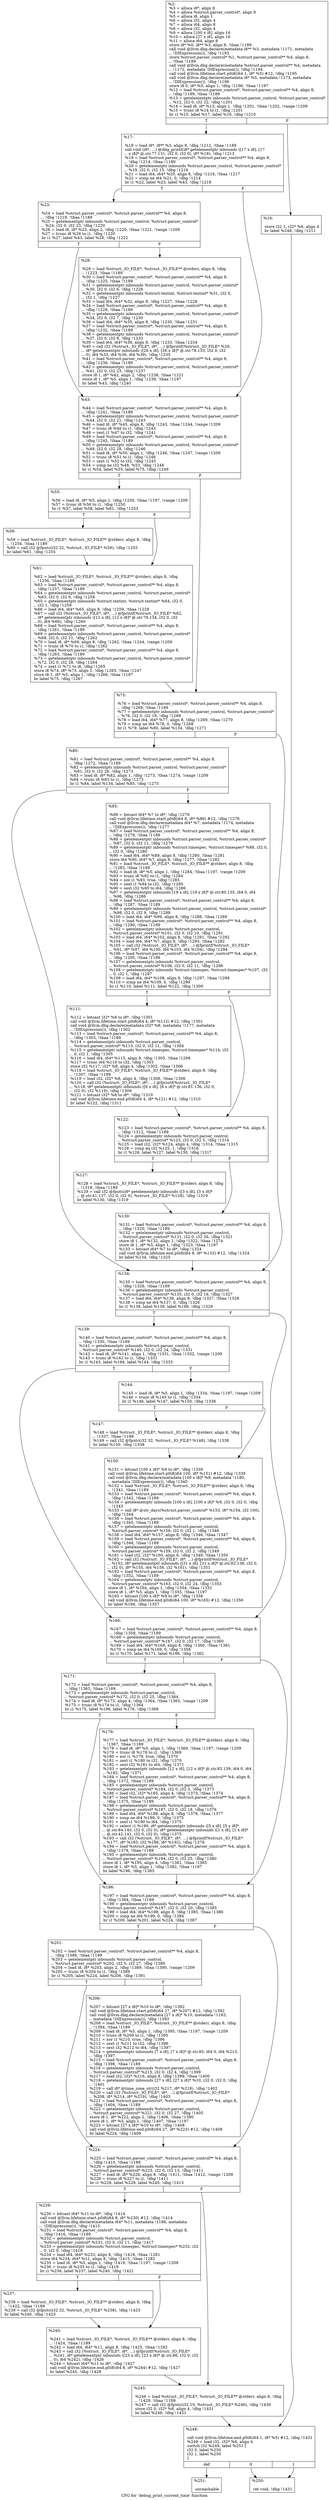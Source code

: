 digraph "CFG for 'debug_print_current_time' function" {
	label="CFG for 'debug_print_current_time' function";

	Node0x1ca1250 [shape=record,label="{%2:\l  %3 = alloca i8*, align 8\l  %4 = alloca %struct.parser_control*, align 8\l  %5 = alloca i8, align 1\l  %6 = alloca i32, align 4\l  %7 = alloca i64, align 8\l  %8 = alloca i32, align 4\l  %9 = alloca [100 x i8], align 16\l  %10 = alloca [27 x i8], align 16\l  %11 = alloca i64, align 8\l  store i8* %0, i8** %3, align 8, !tbaa !1189\l  call void @llvm.dbg.declare(metadata i8** %3, metadata !1171, metadata\l... !DIExpression()), !dbg !1193\l  store %struct.parser_control* %1, %struct.parser_control** %4, align 8,\l... !tbaa !1189\l  call void @llvm.dbg.declare(metadata %struct.parser_control** %4, metadata\l... !1172, metadata !DIExpression()), !dbg !1194\l  call void @llvm.lifetime.start.p0i8(i64 1, i8* %5) #12, !dbg !1195\l  call void @llvm.dbg.declare(metadata i8* %5, metadata !1173, metadata\l... !DIExpression()), !dbg !1196\l  store i8 0, i8* %5, align 1, !dbg !1196, !tbaa !1197\l  %12 = load %struct.parser_control*, %struct.parser_control** %4, align 8,\l... !dbg !1199, !tbaa !1189\l  %13 = getelementptr inbounds %struct.parser_control, %struct.parser_control*\l... %12, i32 0, i32 22, !dbg !1201\l  %14 = load i8, i8* %13, align 1, !dbg !1201, !tbaa !1202, !range !1209\l  %15 = trunc i8 %14 to i1, !dbg !1201\l  br i1 %15, label %17, label %16, !dbg !1210\l|{<s0>T|<s1>F}}"];
	Node0x1ca1250:s0 -> Node0x1ab9b60;
	Node0x1ca1250:s1 -> Node0x1ab9b10;
	Node0x1ab9b10 [shape=record,label="{%16:\l\l  store i32 1, i32* %6, align 4\l  br label %248, !dbg !1211\l}"];
	Node0x1ab9b10 -> Node0x1aba4c0;
	Node0x1ab9b60 [shape=record,label="{%17:\l\l  %18 = load i8*, i8** %3, align 8, !dbg !1212, !tbaa !1189\l  call void (i8*, ...) @dbg_printf(i8* getelementptr inbounds ([17 x i8], [17\l... x i8]* @.str.77.131, i32 0, i32 0), i8* %18), !dbg !1213\l  %19 = load %struct.parser_control*, %struct.parser_control** %4, align 8,\l... !dbg !1214, !tbaa !1189\l  %20 = getelementptr inbounds %struct.parser_control, %struct.parser_control*\l... %19, i32 0, i32 15, !dbg !1216\l  %21 = load i64, i64* %20, align 8, !dbg !1216, !tbaa !1217\l  %22 = icmp ne i64 %21, 0, !dbg !1214\l  br i1 %22, label %23, label %43, !dbg !1218\l|{<s0>T|<s1>F}}"];
	Node0x1ab9b60:s0 -> Node0x1ab9bb0;
	Node0x1ab9b60:s1 -> Node0x1ab9c50;
	Node0x1ab9bb0 [shape=record,label="{%23:\l\l  %24 = load %struct.parser_control*, %struct.parser_control** %4, align 8,\l... !dbg !1219, !tbaa !1189\l  %25 = getelementptr inbounds %struct.parser_control, %struct.parser_control*\l... %24, i32 0, i32 23, !dbg !1220\l  %26 = load i8, i8* %25, align 2, !dbg !1220, !tbaa !1221, !range !1209\l  %27 = trunc i8 %26 to i1, !dbg !1220\l  br i1 %27, label %43, label %28, !dbg !1222\l|{<s0>T|<s1>F}}"];
	Node0x1ab9bb0:s0 -> Node0x1ab9c50;
	Node0x1ab9bb0:s1 -> Node0x1ab9c00;
	Node0x1ab9c00 [shape=record,label="{%28:\l\l  %29 = load %struct._IO_FILE*, %struct._IO_FILE** @stderr, align 8, !dbg\l... !1223, !tbaa !1189\l  %30 = load %struct.parser_control*, %struct.parser_control** %4, align 8,\l... !dbg !1225, !tbaa !1189\l  %31 = getelementptr inbounds %struct.parser_control, %struct.parser_control*\l... %30, i32 0, i32 6, !dbg !1226\l  %32 = getelementptr inbounds %struct.textint, %struct.textint* %31, i32 0,\l... i32 1, !dbg !1227\l  %33 = load i64, i64* %32, align 8, !dbg !1227, !tbaa !1228\l  %34 = load %struct.parser_control*, %struct.parser_control** %4, align 8,\l... !dbg !1229, !tbaa !1189\l  %35 = getelementptr inbounds %struct.parser_control, %struct.parser_control*\l... %34, i32 0, i32 7, !dbg !1230\l  %36 = load i64, i64* %35, align 8, !dbg !1230, !tbaa !1231\l  %37 = load %struct.parser_control*, %struct.parser_control** %4, align 8,\l... !dbg !1232, !tbaa !1189\l  %38 = getelementptr inbounds %struct.parser_control, %struct.parser_control*\l... %37, i32 0, i32 8, !dbg !1233\l  %39 = load i64, i64* %38, align 8, !dbg !1233, !tbaa !1234\l  %40 = call i32 (%struct._IO_FILE*, i8*, ...) @fprintf(%struct._IO_FILE* %29,\l... i8* getelementptr inbounds ([26 x i8], [26 x i8]* @.str.78.133, i32 0, i32\l... 0), i64 %33, i64 %36, i64 %39), !dbg !1235\l  %41 = load %struct.parser_control*, %struct.parser_control** %4, align 8,\l... !dbg !1236, !tbaa !1189\l  %42 = getelementptr inbounds %struct.parser_control, %struct.parser_control*\l... %41, i32 0, i32 23, !dbg !1237\l  store i8 1, i8* %42, align 2, !dbg !1238, !tbaa !1221\l  store i8 1, i8* %5, align 1, !dbg !1239, !tbaa !1197\l  br label %43, !dbg !1240\l}"];
	Node0x1ab9c00 -> Node0x1ab9c50;
	Node0x1ab9c50 [shape=record,label="{%43:\l\l  %44 = load %struct.parser_control*, %struct.parser_control** %4, align 8,\l... !dbg !1241, !tbaa !1189\l  %45 = getelementptr inbounds %struct.parser_control, %struct.parser_control*\l... %44, i32 0, i32 21, !dbg !1243\l  %46 = load i8, i8* %45, align 8, !dbg !1243, !tbaa !1244, !range !1209\l  %47 = trunc i8 %46 to i1, !dbg !1243\l  %48 = zext i1 %47 to i32, !dbg !1241\l  %49 = load %struct.parser_control*, %struct.parser_control** %4, align 8,\l... !dbg !1245, !tbaa !1189\l  %50 = getelementptr inbounds %struct.parser_control, %struct.parser_control*\l... %49, i32 0, i32 28, !dbg !1246\l  %51 = load i8, i8* %50, align 1, !dbg !1246, !tbaa !1247, !range !1209\l  %52 = trunc i8 %51 to i1, !dbg !1246\l  %53 = zext i1 %52 to i32, !dbg !1245\l  %54 = icmp ne i32 %48, %53, !dbg !1248\l  br i1 %54, label %55, label %75, !dbg !1249\l|{<s0>T|<s1>F}}"];
	Node0x1ab9c50:s0 -> Node0x1ab9ca0;
	Node0x1ab9c50:s1 -> Node0x1ab9d90;
	Node0x1ab9ca0 [shape=record,label="{%55:\l\l  %56 = load i8, i8* %5, align 1, !dbg !1250, !tbaa !1197, !range !1209\l  %57 = trunc i8 %56 to i1, !dbg !1250\l  br i1 %57, label %58, label %61, !dbg !1253\l|{<s0>T|<s1>F}}"];
	Node0x1ab9ca0:s0 -> Node0x1ab9cf0;
	Node0x1ab9ca0:s1 -> Node0x1ab9d40;
	Node0x1ab9cf0 [shape=record,label="{%58:\l\l  %59 = load %struct._IO_FILE*, %struct._IO_FILE** @stderr, align 8, !dbg\l... !1254, !tbaa !1189\l  %60 = call i32 @fputc(i32 32, %struct._IO_FILE* %59), !dbg !1255\l  br label %61, !dbg !1255\l}"];
	Node0x1ab9cf0 -> Node0x1ab9d40;
	Node0x1ab9d40 [shape=record,label="{%61:\l\l  %62 = load %struct._IO_FILE*, %struct._IO_FILE** @stderr, align 8, !dbg\l... !1256, !tbaa !1189\l  %63 = load %struct.parser_control*, %struct.parser_control** %4, align 8,\l... !dbg !1257, !tbaa !1189\l  %64 = getelementptr inbounds %struct.parser_control, %struct.parser_control*\l... %63, i32 0, i32 6, !dbg !1258\l  %65 = getelementptr inbounds %struct.textint, %struct.textint* %64, i32 0,\l... i32 1, !dbg !1259\l  %66 = load i64, i64* %65, align 8, !dbg !1259, !tbaa !1228\l  %67 = call i32 (%struct._IO_FILE*, i8*, ...) @fprintf(%struct._IO_FILE* %62,\l... i8* getelementptr inbounds ([12 x i8], [12 x i8]* @.str.79.134, i32 0, i32\l... 0), i64 %66), !dbg !1260\l  %68 = load %struct.parser_control*, %struct.parser_control** %4, align 8,\l... !dbg !1261, !tbaa !1189\l  %69 = getelementptr inbounds %struct.parser_control, %struct.parser_control*\l... %68, i32 0, i32 21, !dbg !1262\l  %70 = load i8, i8* %69, align 8, !dbg !1262, !tbaa !1244, !range !1209\l  %71 = trunc i8 %70 to i1, !dbg !1262\l  %72 = load %struct.parser_control*, %struct.parser_control** %4, align 8,\l... !dbg !1263, !tbaa !1189\l  %73 = getelementptr inbounds %struct.parser_control, %struct.parser_control*\l... %72, i32 0, i32 28, !dbg !1264\l  %74 = zext i1 %71 to i8, !dbg !1265\l  store i8 %74, i8* %73, align 1, !dbg !1265, !tbaa !1247\l  store i8 1, i8* %5, align 1, !dbg !1266, !tbaa !1197\l  br label %75, !dbg !1267\l}"];
	Node0x1ab9d40 -> Node0x1ab9d90;
	Node0x1ab9d90 [shape=record,label="{%75:\l\l  %76 = load %struct.parser_control*, %struct.parser_control** %4, align 8,\l... !dbg !1268, !tbaa !1189\l  %77 = getelementptr inbounds %struct.parser_control, %struct.parser_control*\l... %76, i32 0, i32 19, !dbg !1269\l  %78 = load i64, i64* %77, align 8, !dbg !1269, !tbaa !1270\l  %79 = icmp ne i64 %78, 0, !dbg !1268\l  br i1 %79, label %80, label %134, !dbg !1271\l|{<s0>T|<s1>F}}"];
	Node0x1ab9d90:s0 -> Node0x1ab9de0;
	Node0x1ab9d90:s1 -> Node0x1ab9fc0;
	Node0x1ab9de0 [shape=record,label="{%80:\l\l  %81 = load %struct.parser_control*, %struct.parser_control** %4, align 8,\l... !dbg !1272, !tbaa !1189\l  %82 = getelementptr inbounds %struct.parser_control, %struct.parser_control*\l... %81, i32 0, i32 26, !dbg !1273\l  %83 = load i8, i8* %82, align 1, !dbg !1273, !tbaa !1274, !range !1209\l  %84 = trunc i8 %83 to i1, !dbg !1273\l  br i1 %84, label %134, label %85, !dbg !1275\l|{<s0>T|<s1>F}}"];
	Node0x1ab9de0:s0 -> Node0x1ab9fc0;
	Node0x1ab9de0:s1 -> Node0x1ab9e30;
	Node0x1ab9e30 [shape=record,label="{%85:\l\l  %86 = bitcast i64* %7 to i8*, !dbg !1276\l  call void @llvm.lifetime.start.p0i8(i64 8, i8* %86) #12, !dbg !1276\l  call void @llvm.dbg.declare(metadata i64* %7, metadata !1174, metadata\l... !DIExpression()), !dbg !1277\l  %87 = load %struct.parser_control*, %struct.parser_control** %4, align 8,\l... !dbg !1278, !tbaa !1189\l  %88 = getelementptr inbounds %struct.parser_control, %struct.parser_control*\l... %87, i32 0, i32 11, !dbg !1279\l  %89 = getelementptr inbounds %struct.timespec, %struct.timespec* %88, i32 0,\l... i32 0, !dbg !1280\l  %90 = load i64, i64* %89, align 8, !dbg !1280, !tbaa !1281\l  store i64 %90, i64* %7, align 8, !dbg !1277, !tbaa !1282\l  %91 = load %struct._IO_FILE*, %struct._IO_FILE** @stderr, align 8, !dbg\l... !1283, !tbaa !1189\l  %92 = load i8, i8* %5, align 1, !dbg !1284, !tbaa !1197, !range !1209\l  %93 = trunc i8 %92 to i1, !dbg !1284\l  %94 = xor i1 %93, true, !dbg !1285\l  %95 = zext i1 %94 to i32, !dbg !1285\l  %96 = sext i32 %95 to i64, !dbg !1286\l  %97 = getelementptr inbounds [19 x i8], [19 x i8]* @.str.80.135, i64 0, i64\l... %96, !dbg !1286\l  %98 = load %struct.parser_control*, %struct.parser_control** %4, align 8,\l... !dbg !1287, !tbaa !1189\l  %99 = getelementptr inbounds %struct.parser_control, %struct.parser_control*\l... %98, i32 0, i32 9, !dbg !1288\l  %100 = load i64, i64* %99, align 8, !dbg !1288, !tbaa !1289\l  %101 = load %struct.parser_control*, %struct.parser_control** %4, align 8,\l... !dbg !1290, !tbaa !1189\l  %102 = getelementptr inbounds %struct.parser_control,\l... %struct.parser_control* %101, i32 0, i32 10, !dbg !1291\l  %103 = load i64, i64* %102, align 8, !dbg !1291, !tbaa !1292\l  %104 = load i64, i64* %7, align 8, !dbg !1293, !tbaa !1282\l  %105 = call i32 (%struct._IO_FILE*, i8*, ...) @fprintf(%struct._IO_FILE*\l... %91, i8* %97, i64 %100, i64 %103, i64 %104), !dbg !1294\l  %106 = load %struct.parser_control*, %struct.parser_control** %4, align 8,\l... !dbg !1295, !tbaa !1189\l  %107 = getelementptr inbounds %struct.parser_control,\l... %struct.parser_control* %106, i32 0, i32 11, !dbg !1296\l  %108 = getelementptr inbounds %struct.timespec, %struct.timespec* %107, i32\l... 0, i32 1, !dbg !1297\l  %109 = load i64, i64* %108, align 8, !dbg !1297, !tbaa !1298\l  %110 = icmp ne i64 %109, 0, !dbg !1299\l  br i1 %110, label %111, label %122, !dbg !1300\l|{<s0>T|<s1>F}}"];
	Node0x1ab9e30:s0 -> Node0x1ab9e80;
	Node0x1ab9e30:s1 -> Node0x1ab9ed0;
	Node0x1ab9e80 [shape=record,label="{%111:\l\l  %112 = bitcast i32* %8 to i8*, !dbg !1301\l  call void @llvm.lifetime.start.p0i8(i64 4, i8* %112) #12, !dbg !1301\l  call void @llvm.dbg.declare(metadata i32* %8, metadata !1177, metadata\l... !DIExpression()), !dbg !1302\l  %113 = load %struct.parser_control*, %struct.parser_control** %4, align 8,\l... !dbg !1303, !tbaa !1189\l  %114 = getelementptr inbounds %struct.parser_control,\l... %struct.parser_control* %113, i32 0, i32 11, !dbg !1304\l  %115 = getelementptr inbounds %struct.timespec, %struct.timespec* %114, i32\l... 0, i32 1, !dbg !1305\l  %116 = load i64, i64* %115, align 8, !dbg !1305, !tbaa !1298\l  %117 = trunc i64 %116 to i32, !dbg !1303\l  store i32 %117, i32* %8, align 4, !dbg !1302, !tbaa !1306\l  %118 = load %struct._IO_FILE*, %struct._IO_FILE** @stderr, align 8, !dbg\l... !1307, !tbaa !1189\l  %119 = load i32, i32* %8, align 4, !dbg !1308, !tbaa !1306\l  %120 = call i32 (%struct._IO_FILE*, i8*, ...) @fprintf(%struct._IO_FILE*\l... %118, i8* getelementptr inbounds ([6 x i8], [6 x i8]* @.str.81.136, i32 0,\l... i32 0), i32 %119), !dbg !1309\l  %121 = bitcast i32* %8 to i8*, !dbg !1310\l  call void @llvm.lifetime.end.p0i8(i64 4, i8* %121) #12, !dbg !1310\l  br label %122, !dbg !1311\l}"];
	Node0x1ab9e80 -> Node0x1ab9ed0;
	Node0x1ab9ed0 [shape=record,label="{%122:\l\l  %123 = load %struct.parser_control*, %struct.parser_control** %4, align 8,\l... !dbg !1312, !tbaa !1189\l  %124 = getelementptr inbounds %struct.parser_control,\l... %struct.parser_control* %123, i32 0, i32 5, !dbg !1314\l  %125 = load i32, i32* %124, align 4, !dbg !1314, !tbaa !1315\l  %126 = icmp eq i32 %125, 1, !dbg !1316\l  br i1 %126, label %127, label %130, !dbg !1317\l|{<s0>T|<s1>F}}"];
	Node0x1ab9ed0:s0 -> Node0x1ab9f20;
	Node0x1ab9ed0:s1 -> Node0x1ab9f70;
	Node0x1ab9f20 [shape=record,label="{%127:\l\l  %128 = load %struct._IO_FILE*, %struct._IO_FILE** @stderr, align 8, !dbg\l... !1318, !tbaa !1189\l  %129 = call i32 @fputs(i8* getelementptr inbounds ([3 x i8], [3 x i8]*\l... @.str.41.137, i32 0, i32 0), %struct._IO_FILE* %128), !dbg !1319\l  br label %130, !dbg !1319\l}"];
	Node0x1ab9f20 -> Node0x1ab9f70;
	Node0x1ab9f70 [shape=record,label="{%130:\l\l  %131 = load %struct.parser_control*, %struct.parser_control** %4, align 8,\l... !dbg !1320, !tbaa !1189\l  %132 = getelementptr inbounds %struct.parser_control,\l... %struct.parser_control* %131, i32 0, i32 26, !dbg !1321\l  store i8 1, i8* %132, align 1, !dbg !1322, !tbaa !1274\l  store i8 1, i8* %5, align 1, !dbg !1323, !tbaa !1197\l  %133 = bitcast i64* %7 to i8*, !dbg !1324\l  call void @llvm.lifetime.end.p0i8(i64 8, i8* %133) #12, !dbg !1324\l  br label %134, !dbg !1325\l}"];
	Node0x1ab9f70 -> Node0x1ab9fc0;
	Node0x1ab9fc0 [shape=record,label="{%134:\l\l  %135 = load %struct.parser_control*, %struct.parser_control** %4, align 8,\l... !dbg !1326, !tbaa !1189\l  %136 = getelementptr inbounds %struct.parser_control,\l... %struct.parser_control* %135, i32 0, i32 16, !dbg !1327\l  %137 = load i64, i64* %136, align 8, !dbg !1327, !tbaa !1328\l  %138 = icmp ne i64 %137, 0, !dbg !1326\l  br i1 %138, label %139, label %166, !dbg !1329\l|{<s0>T|<s1>F}}"];
	Node0x1ab9fc0:s0 -> Node0x1aba010;
	Node0x1ab9fc0:s1 -> Node0x1aba150;
	Node0x1aba010 [shape=record,label="{%139:\l\l  %140 = load %struct.parser_control*, %struct.parser_control** %4, align 8,\l... !dbg !1330, !tbaa !1189\l  %141 = getelementptr inbounds %struct.parser_control,\l... %struct.parser_control* %140, i32 0, i32 24, !dbg !1331\l  %142 = load i8, i8* %141, align 1, !dbg !1331, !tbaa !1332, !range !1209\l  %143 = trunc i8 %142 to i1, !dbg !1331\l  br i1 %143, label %166, label %144, !dbg !1333\l|{<s0>T|<s1>F}}"];
	Node0x1aba010:s0 -> Node0x1aba150;
	Node0x1aba010:s1 -> Node0x1aba060;
	Node0x1aba060 [shape=record,label="{%144:\l\l  %145 = load i8, i8* %5, align 1, !dbg !1334, !tbaa !1197, !range !1209\l  %146 = trunc i8 %145 to i1, !dbg !1334\l  br i1 %146, label %147, label %150, !dbg !1336\l|{<s0>T|<s1>F}}"];
	Node0x1aba060:s0 -> Node0x1aba0b0;
	Node0x1aba060:s1 -> Node0x1aba100;
	Node0x1aba0b0 [shape=record,label="{%147:\l\l  %148 = load %struct._IO_FILE*, %struct._IO_FILE** @stderr, align 8, !dbg\l... !1337, !tbaa !1189\l  %149 = call i32 @fputc(i32 32, %struct._IO_FILE* %148), !dbg !1338\l  br label %150, !dbg !1338\l}"];
	Node0x1aba0b0 -> Node0x1aba100;
	Node0x1aba100 [shape=record,label="{%150:\l\l  %151 = bitcast [100 x i8]* %9 to i8*, !dbg !1339\l  call void @llvm.lifetime.start.p0i8(i64 100, i8* %151) #12, !dbg !1339\l  call void @llvm.dbg.declare(metadata [100 x i8]* %9, metadata !1180,\l... metadata !DIExpression()), !dbg !1340\l  %152 = load %struct._IO_FILE*, %struct._IO_FILE** @stderr, align 8, !dbg\l... !1341, !tbaa !1189\l  %153 = load %struct.parser_control*, %struct.parser_control** %4, align 8,\l... !dbg !1342, !tbaa !1189\l  %154 = getelementptr inbounds [100 x i8], [100 x i8]* %9, i32 0, i32 0, !dbg\l... !1343\l  %155 = call i8* @str_days(%struct.parser_control* %153, i8* %154, i32 100),\l... !dbg !1344\l  %156 = load %struct.parser_control*, %struct.parser_control** %4, align 8,\l... !dbg !1345, !tbaa !1189\l  %157 = getelementptr inbounds %struct.parser_control,\l... %struct.parser_control* %156, i32 0, i32 1, !dbg !1346\l  %158 = load i64, i64* %157, align 8, !dbg !1346, !tbaa !1347\l  %159 = load %struct.parser_control*, %struct.parser_control** %4, align 8,\l... !dbg !1348, !tbaa !1189\l  %160 = getelementptr inbounds %struct.parser_control,\l... %struct.parser_control* %159, i32 0, i32 2, !dbg !1349\l  %161 = load i32, i32* %160, align 8, !dbg !1349, !tbaa !1350\l  %162 = call i32 (%struct._IO_FILE*, i8*, ...) @fprintf(%struct._IO_FILE*\l... %152, i8* getelementptr inbounds ([31 x i8], [31 x i8]* @.str.82.138, i32 0,\l... i32 0), i8* %155, i64 %158, i32 %161), !dbg !1351\l  %163 = load %struct.parser_control*, %struct.parser_control** %4, align 8,\l... !dbg !1352, !tbaa !1189\l  %164 = getelementptr inbounds %struct.parser_control,\l... %struct.parser_control* %163, i32 0, i32 24, !dbg !1353\l  store i8 1, i8* %164, align 1, !dbg !1354, !tbaa !1332\l  store i8 1, i8* %5, align 1, !dbg !1355, !tbaa !1197\l  %165 = bitcast [100 x i8]* %9 to i8*, !dbg !1356\l  call void @llvm.lifetime.end.p0i8(i64 100, i8* %165) #12, !dbg !1356\l  br label %166, !dbg !1357\l}"];
	Node0x1aba100 -> Node0x1aba150;
	Node0x1aba150 [shape=record,label="{%166:\l\l  %167 = load %struct.parser_control*, %struct.parser_control** %4, align 8,\l... !dbg !1358, !tbaa !1189\l  %168 = getelementptr inbounds %struct.parser_control,\l... %struct.parser_control* %167, i32 0, i32 17, !dbg !1360\l  %169 = load i64, i64* %168, align 8, !dbg !1360, !tbaa !1361\l  %170 = icmp ne i64 %169, 0, !dbg !1358\l  br i1 %170, label %171, label %196, !dbg !1362\l|{<s0>T|<s1>F}}"];
	Node0x1aba150:s0 -> Node0x1aba1a0;
	Node0x1aba150:s1 -> Node0x1aba240;
	Node0x1aba1a0 [shape=record,label="{%171:\l\l  %172 = load %struct.parser_control*, %struct.parser_control** %4, align 8,\l... !dbg !1363, !tbaa !1189\l  %173 = getelementptr inbounds %struct.parser_control,\l... %struct.parser_control* %172, i32 0, i32 25, !dbg !1364\l  %174 = load i8, i8* %173, align 4, !dbg !1364, !tbaa !1365, !range !1209\l  %175 = trunc i8 %174 to i1, !dbg !1364\l  br i1 %175, label %196, label %176, !dbg !1366\l|{<s0>T|<s1>F}}"];
	Node0x1aba1a0:s0 -> Node0x1aba240;
	Node0x1aba1a0:s1 -> Node0x1aba1f0;
	Node0x1aba1f0 [shape=record,label="{%176:\l\l  %177 = load %struct._IO_FILE*, %struct._IO_FILE** @stderr, align 8, !dbg\l... !1367, !tbaa !1189\l  %178 = load i8, i8* %5, align 1, !dbg !1369, !tbaa !1197, !range !1209\l  %179 = trunc i8 %178 to i1, !dbg !1369\l  %180 = xor i1 %179, true, !dbg !1370\l  %181 = zext i1 %180 to i32, !dbg !1370\l  %182 = sext i32 %181 to i64, !dbg !1371\l  %183 = getelementptr inbounds [12 x i8], [12 x i8]* @.str.83.139, i64 0, i64\l... %182, !dbg !1371\l  %184 = load %struct.parser_control*, %struct.parser_control** %4, align 8,\l... !dbg !1372, !tbaa !1189\l  %185 = getelementptr inbounds %struct.parser_control,\l... %struct.parser_control* %184, i32 0, i32 3, !dbg !1373\l  %186 = load i32, i32* %185, align 4, !dbg !1373, !tbaa !1374\l  %187 = load %struct.parser_control*, %struct.parser_control** %4, align 8,\l... !dbg !1375, !tbaa !1189\l  %188 = getelementptr inbounds %struct.parser_control,\l... %struct.parser_control* %187, i32 0, i32 18, !dbg !1376\l  %189 = load i64, i64* %188, align 8, !dbg !1376, !tbaa !1377\l  %190 = icmp ne i64 %189, 0, !dbg !1375\l  %191 = zext i1 %190 to i64, !dbg !1375\l  %192 = select i1 %190, i8* getelementptr inbounds ([5 x i8], [5 x i8]*\l... @.str.84.140, i32 0, i32 0), i8* getelementptr inbounds ([1 x i8], [1 x i8]*\l... @.str.42.141, i32 0, i32 0), !dbg !1375\l  %193 = call i32 (%struct._IO_FILE*, i8*, ...) @fprintf(%struct._IO_FILE*\l... %177, i8* %183, i32 %186, i8* %192), !dbg !1378\l  %194 = load %struct.parser_control*, %struct.parser_control** %4, align 8,\l... !dbg !1379, !tbaa !1189\l  %195 = getelementptr inbounds %struct.parser_control,\l... %struct.parser_control* %194, i32 0, i32 25, !dbg !1380\l  store i8 1, i8* %195, align 4, !dbg !1381, !tbaa !1365\l  store i8 1, i8* %5, align 1, !dbg !1382, !tbaa !1197\l  br label %196, !dbg !1383\l}"];
	Node0x1aba1f0 -> Node0x1aba240;
	Node0x1aba240 [shape=record,label="{%196:\l\l  %197 = load %struct.parser_control*, %struct.parser_control** %4, align 8,\l... !dbg !1384, !tbaa !1189\l  %198 = getelementptr inbounds %struct.parser_control,\l... %struct.parser_control* %197, i32 0, i32 20, !dbg !1385\l  %199 = load i64, i64* %198, align 8, !dbg !1385, !tbaa !1386\l  %200 = icmp ne i64 %199, 0, !dbg !1384\l  br i1 %200, label %201, label %224, !dbg !1387\l|{<s0>T|<s1>F}}"];
	Node0x1aba240:s0 -> Node0x1aba290;
	Node0x1aba240:s1 -> Node0x1aba330;
	Node0x1aba290 [shape=record,label="{%201:\l\l  %202 = load %struct.parser_control*, %struct.parser_control** %4, align 8,\l... !dbg !1388, !tbaa !1189\l  %203 = getelementptr inbounds %struct.parser_control,\l... %struct.parser_control* %202, i32 0, i32 27, !dbg !1389\l  %204 = load i8, i8* %203, align 2, !dbg !1389, !tbaa !1390, !range !1209\l  %205 = trunc i8 %204 to i1, !dbg !1389\l  br i1 %205, label %224, label %206, !dbg !1391\l|{<s0>T|<s1>F}}"];
	Node0x1aba290:s0 -> Node0x1aba330;
	Node0x1aba290:s1 -> Node0x1aba2e0;
	Node0x1aba2e0 [shape=record,label="{%206:\l\l  %207 = bitcast [27 x i8]* %10 to i8*, !dbg !1392\l  call void @llvm.lifetime.start.p0i8(i64 27, i8* %207) #12, !dbg !1392\l  call void @llvm.dbg.declare(metadata [27 x i8]* %10, metadata !1183,\l... metadata !DIExpression()), !dbg !1393\l  %208 = load %struct._IO_FILE*, %struct._IO_FILE** @stderr, align 8, !dbg\l... !1394, !tbaa !1189\l  %209 = load i8, i8* %5, align 1, !dbg !1395, !tbaa !1197, !range !1209\l  %210 = trunc i8 %209 to i1, !dbg !1395\l  %211 = xor i1 %210, true, !dbg !1396\l  %212 = zext i1 %211 to i32, !dbg !1396\l  %213 = sext i32 %212 to i64, !dbg !1397\l  %214 = getelementptr inbounds [7 x i8], [7 x i8]* @.str.85, i64 0, i64 %213,\l... !dbg !1397\l  %215 = load %struct.parser_control*, %struct.parser_control** %4, align 8,\l... !dbg !1398, !tbaa !1189\l  %216 = getelementptr inbounds %struct.parser_control,\l... %struct.parser_control* %215, i32 0, i32 4, !dbg !1399\l  %217 = load i32, i32* %216, align 8, !dbg !1399, !tbaa !1400\l  %218 = getelementptr inbounds [27 x i8], [27 x i8]* %10, i32 0, i32 0, !dbg\l... !1401\l  %219 = call i8* @time_zone_str(i32 %217, i8* %218), !dbg !1402\l  %220 = call i32 (%struct._IO_FILE*, i8*, ...) @fprintf(%struct._IO_FILE*\l... %208, i8* %214, i8* %219), !dbg !1403\l  %221 = load %struct.parser_control*, %struct.parser_control** %4, align 8,\l... !dbg !1404, !tbaa !1189\l  %222 = getelementptr inbounds %struct.parser_control,\l... %struct.parser_control* %221, i32 0, i32 27, !dbg !1405\l  store i8 1, i8* %222, align 2, !dbg !1406, !tbaa !1390\l  store i8 1, i8* %5, align 1, !dbg !1407, !tbaa !1197\l  %223 = bitcast [27 x i8]* %10 to i8*, !dbg !1408\l  call void @llvm.lifetime.end.p0i8(i64 27, i8* %223) #12, !dbg !1408\l  br label %224, !dbg !1409\l}"];
	Node0x1aba2e0 -> Node0x1aba330;
	Node0x1aba330 [shape=record,label="{%224:\l\l  %225 = load %struct.parser_control*, %struct.parser_control** %4, align 8,\l... !dbg !1410, !tbaa !1189\l  %226 = getelementptr inbounds %struct.parser_control,\l... %struct.parser_control* %225, i32 0, i32 13, !dbg !1411\l  %227 = load i8, i8* %226, align 8, !dbg !1411, !tbaa !1412, !range !1209\l  %228 = trunc i8 %227 to i1, !dbg !1411\l  br i1 %228, label %229, label %245, !dbg !1413\l|{<s0>T|<s1>F}}"];
	Node0x1aba330:s0 -> Node0x1aba380;
	Node0x1aba330:s1 -> Node0x1aba470;
	Node0x1aba380 [shape=record,label="{%229:\l\l  %230 = bitcast i64* %11 to i8*, !dbg !1414\l  call void @llvm.lifetime.start.p0i8(i64 8, i8* %230) #12, !dbg !1414\l  call void @llvm.dbg.declare(metadata i64* %11, metadata !1186, metadata\l... !DIExpression()), !dbg !1415\l  %231 = load %struct.parser_control*, %struct.parser_control** %4, align 8,\l... !dbg !1416, !tbaa !1189\l  %232 = getelementptr inbounds %struct.parser_control,\l... %struct.parser_control* %231, i32 0, i32 11, !dbg !1417\l  %233 = getelementptr inbounds %struct.timespec, %struct.timespec* %232, i32\l... 0, i32 0, !dbg !1418\l  %234 = load i64, i64* %233, align 8, !dbg !1418, !tbaa !1281\l  store i64 %234, i64* %11, align 8, !dbg !1415, !tbaa !1282\l  %235 = load i8, i8* %5, align 1, !dbg !1419, !tbaa !1197, !range !1209\l  %236 = trunc i8 %235 to i1, !dbg !1419\l  br i1 %236, label %237, label %240, !dbg !1421\l|{<s0>T|<s1>F}}"];
	Node0x1aba380:s0 -> Node0x1aba3d0;
	Node0x1aba380:s1 -> Node0x1aba420;
	Node0x1aba3d0 [shape=record,label="{%237:\l\l  %238 = load %struct._IO_FILE*, %struct._IO_FILE** @stderr, align 8, !dbg\l... !1422, !tbaa !1189\l  %239 = call i32 @fputc(i32 32, %struct._IO_FILE* %238), !dbg !1423\l  br label %240, !dbg !1423\l}"];
	Node0x1aba3d0 -> Node0x1aba420;
	Node0x1aba420 [shape=record,label="{%240:\l\l  %241 = load %struct._IO_FILE*, %struct._IO_FILE** @stderr, align 8, !dbg\l... !1424, !tbaa !1189\l  %242 = load i64, i64* %11, align 8, !dbg !1425, !tbaa !1282\l  %243 = call i32 (%struct._IO_FILE*, i8*, ...) @fprintf(%struct._IO_FILE*\l... %241, i8* getelementptr inbounds ([23 x i8], [23 x i8]* @.str.86, i32 0, i32\l... 0), i64 %242), !dbg !1426\l  %244 = bitcast i64* %11 to i8*, !dbg !1427\l  call void @llvm.lifetime.end.p0i8(i64 8, i8* %244) #12, !dbg !1427\l  br label %245, !dbg !1428\l}"];
	Node0x1aba420 -> Node0x1aba470;
	Node0x1aba470 [shape=record,label="{%245:\l\l  %246 = load %struct._IO_FILE*, %struct._IO_FILE** @stderr, align 8, !dbg\l... !1429, !tbaa !1189\l  %247 = call i32 @fputc(i32 10, %struct._IO_FILE* %246), !dbg !1430\l  store i32 0, i32* %6, align 4, !dbg !1431\l  br label %248, !dbg !1431\l}"];
	Node0x1aba470 -> Node0x1aba4c0;
	Node0x1aba4c0 [shape=record,label="{%248:\l\l  call void @llvm.lifetime.end.p0i8(i64 1, i8* %5) #12, !dbg !1431\l  %249 = load i32, i32* %6, align 4\l  switch i32 %249, label %251 [\l    i32 0, label %250\l    i32 1, label %250\l  ]\l|{<s0>def|<s1>0|<s2>1}}"];
	Node0x1aba4c0:s0 -> Node0x1aba560;
	Node0x1aba4c0:s1 -> Node0x1aba510;
	Node0x1aba4c0:s2 -> Node0x1aba510;
	Node0x1aba510 [shape=record,label="{%250:\l\l  ret void, !dbg !1431\l}"];
	Node0x1aba560 [shape=record,label="{%251:\l\l  unreachable\l}"];
}
